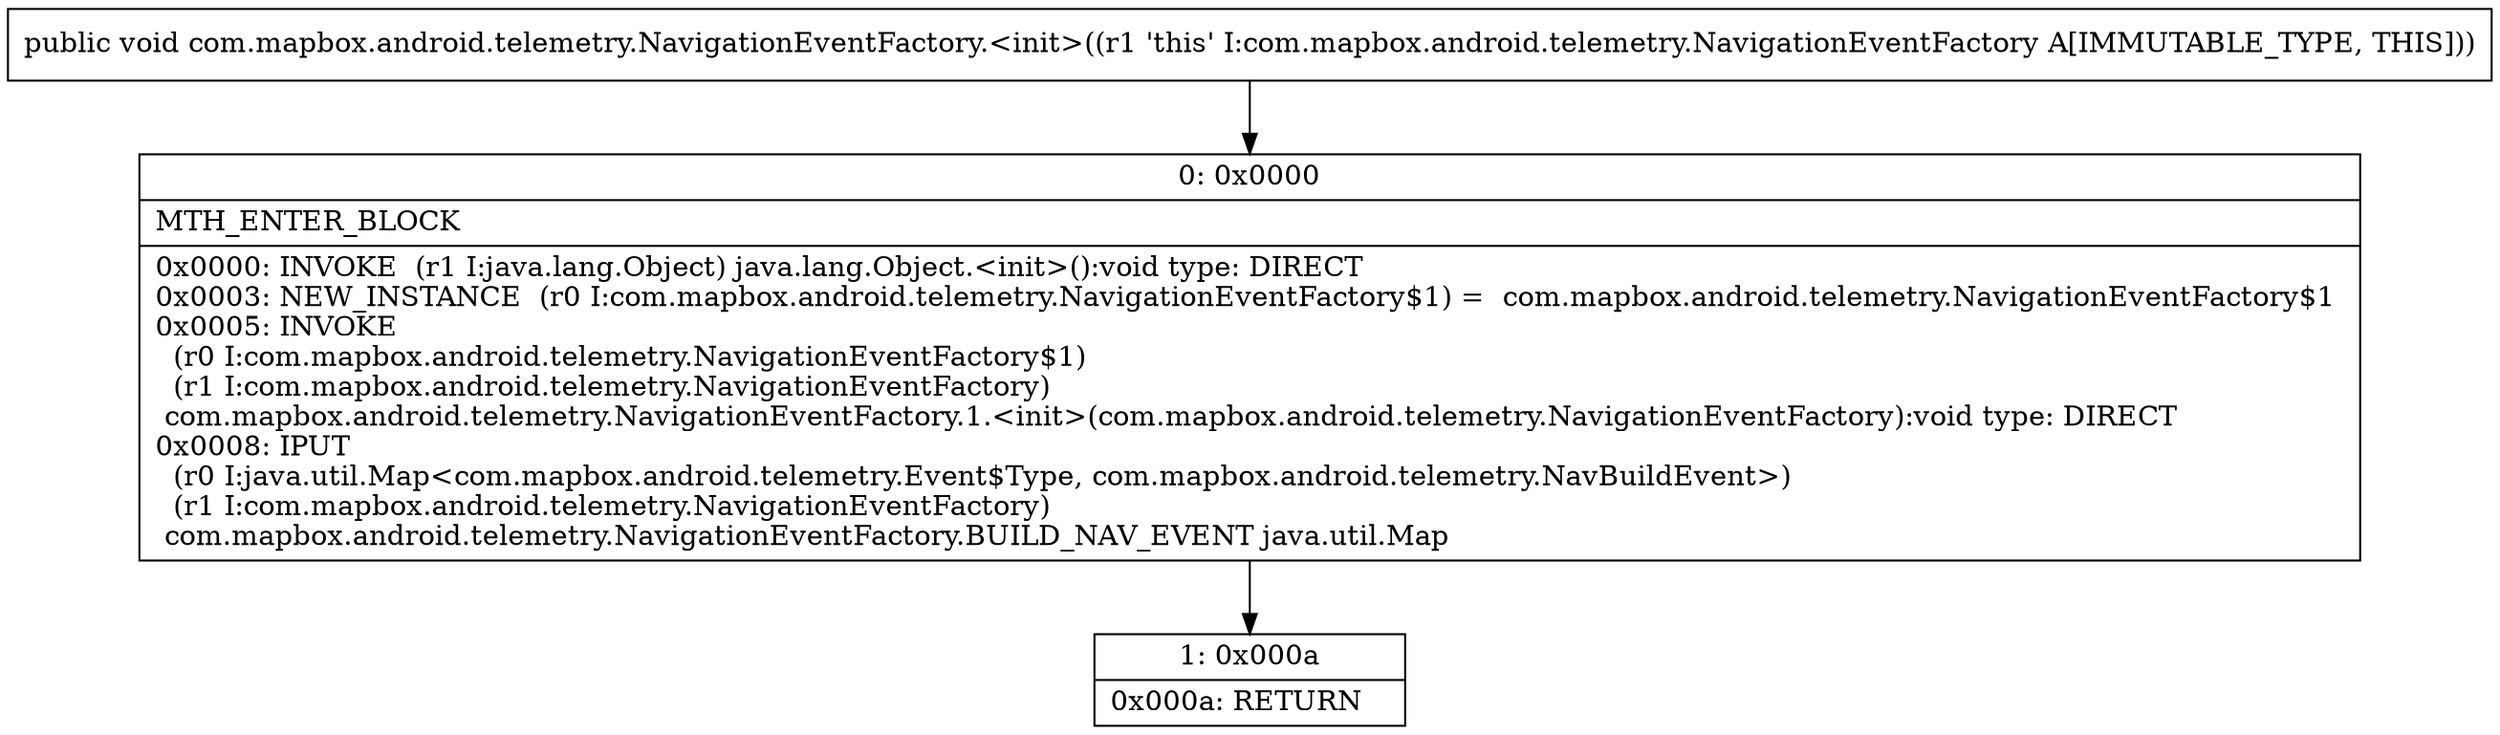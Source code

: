 digraph "CFG forcom.mapbox.android.telemetry.NavigationEventFactory.\<init\>()V" {
Node_0 [shape=record,label="{0\:\ 0x0000|MTH_ENTER_BLOCK\l|0x0000: INVOKE  (r1 I:java.lang.Object) java.lang.Object.\<init\>():void type: DIRECT \l0x0003: NEW_INSTANCE  (r0 I:com.mapbox.android.telemetry.NavigationEventFactory$1) =  com.mapbox.android.telemetry.NavigationEventFactory$1 \l0x0005: INVOKE  \l  (r0 I:com.mapbox.android.telemetry.NavigationEventFactory$1)\l  (r1 I:com.mapbox.android.telemetry.NavigationEventFactory)\l com.mapbox.android.telemetry.NavigationEventFactory.1.\<init\>(com.mapbox.android.telemetry.NavigationEventFactory):void type: DIRECT \l0x0008: IPUT  \l  (r0 I:java.util.Map\<com.mapbox.android.telemetry.Event$Type, com.mapbox.android.telemetry.NavBuildEvent\>)\l  (r1 I:com.mapbox.android.telemetry.NavigationEventFactory)\l com.mapbox.android.telemetry.NavigationEventFactory.BUILD_NAV_EVENT java.util.Map \l}"];
Node_1 [shape=record,label="{1\:\ 0x000a|0x000a: RETURN   \l}"];
MethodNode[shape=record,label="{public void com.mapbox.android.telemetry.NavigationEventFactory.\<init\>((r1 'this' I:com.mapbox.android.telemetry.NavigationEventFactory A[IMMUTABLE_TYPE, THIS])) }"];
MethodNode -> Node_0;
Node_0 -> Node_1;
}

